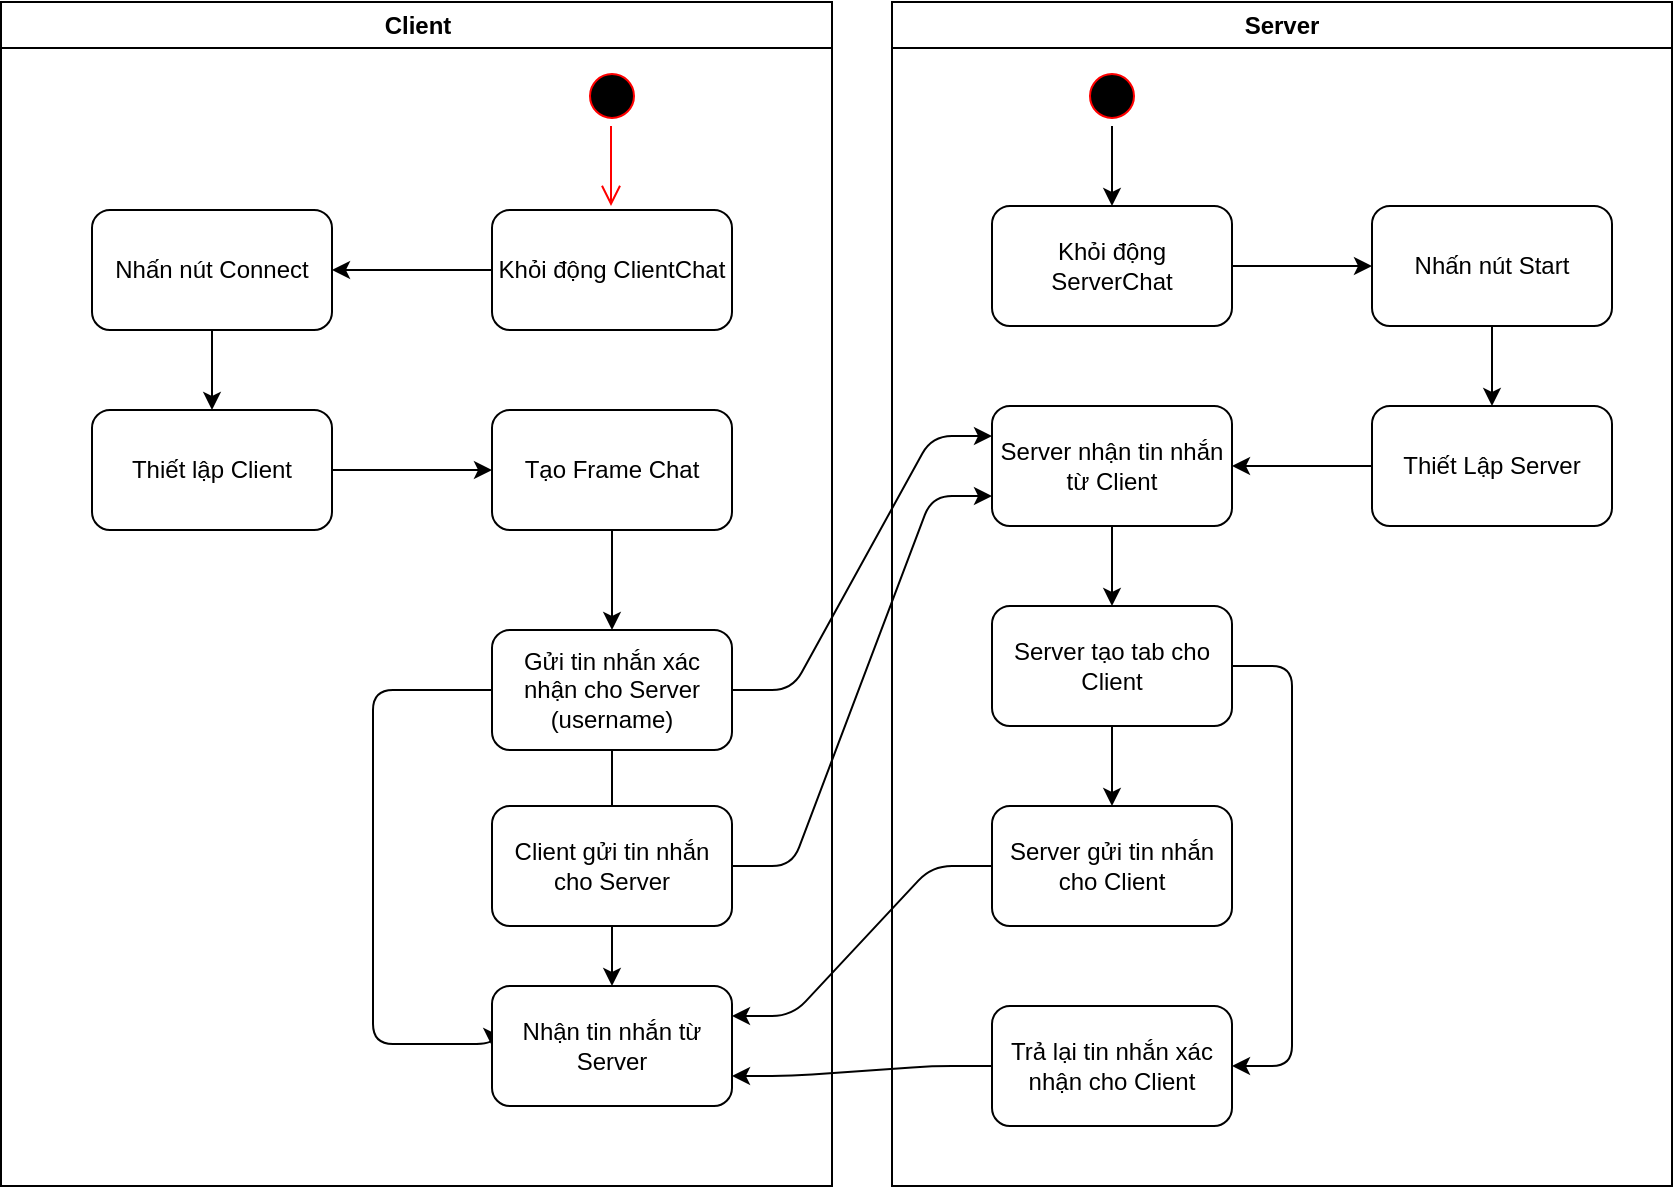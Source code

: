 <mxfile version="13.10.4" type="github">
  <diagram name="Page-1" id="e7e014a7-5840-1c2e-5031-d8a46d1fe8dd">
    <mxGraphModel dx="1021" dy="567" grid="1" gridSize="10" guides="1" tooltips="1" connect="1" arrows="1" fold="1" page="1" pageScale="1" pageWidth="1169" pageHeight="826" background="#ffffff" math="0" shadow="0">
      <root>
        <mxCell id="0" />
        <mxCell id="1" parent="0" />
        <mxCell id="2" value="Client" style="swimlane;whiteSpace=wrap" parent="1" vertex="1">
          <mxGeometry x="164.5" y="128" width="415.5" height="592" as="geometry" />
        </mxCell>
        <mxCell id="TDslEk0qy9hBX85jJfJy-97" style="edgeStyle=orthogonalEdgeStyle;rounded=0;orthogonalLoop=1;jettySize=auto;html=1;entryX=0.5;entryY=0;entryDx=0;entryDy=0;" edge="1" parent="2" source="TDslEk0qy9hBX85jJfJy-47" target="TDslEk0qy9hBX85jJfJy-92">
          <mxGeometry relative="1" as="geometry">
            <mxPoint x="105.66" y="200.53" as="targetPoint" />
          </mxGeometry>
        </mxCell>
        <mxCell id="TDslEk0qy9hBX85jJfJy-47" value="Nhấn nút Connect" style="rounded=1;whiteSpace=wrap;html=1;strokeColor=#000000;" vertex="1" parent="2">
          <mxGeometry x="45.5" y="104" width="120" height="60" as="geometry" />
        </mxCell>
        <mxCell id="TDslEk0qy9hBX85jJfJy-116" style="edgeStyle=orthogonalEdgeStyle;rounded=0;orthogonalLoop=1;jettySize=auto;html=1;entryX=0;entryY=0.5;entryDx=0;entryDy=0;" edge="1" parent="2" source="TDslEk0qy9hBX85jJfJy-92" target="TDslEk0qy9hBX85jJfJy-102">
          <mxGeometry relative="1" as="geometry" />
        </mxCell>
        <mxCell id="TDslEk0qy9hBX85jJfJy-92" value="&lt;span&gt;Thiết lập Client&lt;br&gt;&lt;/span&gt;" style="rounded=1;whiteSpace=wrap;html=1;strokeColor=#000000;" vertex="1" parent="2">
          <mxGeometry x="45.5" y="204" width="120" height="60" as="geometry" />
        </mxCell>
        <mxCell id="5" value="" style="ellipse;shape=startState;fillColor=#000000;strokeColor=#ff0000;" parent="2" vertex="1">
          <mxGeometry x="290.5" y="32" width="30" height="30" as="geometry" />
        </mxCell>
        <mxCell id="6" value="" style="edgeStyle=elbowEdgeStyle;elbow=horizontal;verticalAlign=bottom;endArrow=open;endSize=8;strokeColor=#FF0000;endFill=1;rounded=0" parent="2" source="5" edge="1">
          <mxGeometry x="290.5" y="32" as="geometry">
            <mxPoint x="305" y="102" as="targetPoint" />
          </mxGeometry>
        </mxCell>
        <mxCell id="TDslEk0qy9hBX85jJfJy-115" style="edgeStyle=orthogonalEdgeStyle;rounded=0;orthogonalLoop=1;jettySize=auto;html=1;entryX=1;entryY=0.5;entryDx=0;entryDy=0;" edge="1" parent="2" source="TDslEk0qy9hBX85jJfJy-41" target="TDslEk0qy9hBX85jJfJy-47">
          <mxGeometry relative="1" as="geometry" />
        </mxCell>
        <mxCell id="TDslEk0qy9hBX85jJfJy-41" value="Khỏi động ClientChat" style="rounded=1;whiteSpace=wrap;html=1;" vertex="1" parent="2">
          <mxGeometry x="245.5" y="104" width="120" height="60" as="geometry" />
        </mxCell>
        <mxCell id="TDslEk0qy9hBX85jJfJy-166" style="edgeStyle=orthogonalEdgeStyle;rounded=1;orthogonalLoop=1;jettySize=auto;html=1;entryX=0;entryY=0.5;entryDx=0;entryDy=0;" edge="1" parent="2" source="TDslEk0qy9hBX85jJfJy-100" target="TDslEk0qy9hBX85jJfJy-143">
          <mxGeometry relative="1" as="geometry">
            <Array as="points">
              <mxPoint x="186" y="344" />
              <mxPoint x="186" y="521" />
              <mxPoint x="246" y="521" />
            </Array>
          </mxGeometry>
        </mxCell>
        <mxCell id="TDslEk0qy9hBX85jJfJy-100" value="&lt;span&gt;Gửi tin nhắn xác nhận cho Server&lt;/span&gt;&lt;br&gt;&lt;span&gt;(username)&lt;/span&gt;" style="whiteSpace=wrap;html=1;rounded=1;" vertex="1" parent="2">
          <mxGeometry x="245.5" y="314" width="120" height="60" as="geometry" />
        </mxCell>
        <mxCell id="TDslEk0qy9hBX85jJfJy-106" style="edgeStyle=orthogonalEdgeStyle;rounded=0;orthogonalLoop=1;jettySize=auto;html=1;entryX=0.5;entryY=0;entryDx=0;entryDy=0;" edge="1" parent="2" source="TDslEk0qy9hBX85jJfJy-102" target="TDslEk0qy9hBX85jJfJy-100">
          <mxGeometry relative="1" as="geometry" />
        </mxCell>
        <mxCell id="TDslEk0qy9hBX85jJfJy-102" value="Tạo Frame Chat" style="whiteSpace=wrap;html=1;rounded=1;" vertex="1" parent="2">
          <mxGeometry x="245.5" y="204" width="120" height="60" as="geometry" />
        </mxCell>
        <mxCell id="TDslEk0qy9hBX85jJfJy-143" value="Nhận tin nhắn từ Server" style="whiteSpace=wrap;html=1;rounded=1;" vertex="1" parent="2">
          <mxGeometry x="245.5" y="492" width="120" height="60" as="geometry" />
        </mxCell>
        <mxCell id="TDslEk0qy9hBX85jJfJy-144" value="" style="edgeStyle=orthogonalEdgeStyle;rounded=0;orthogonalLoop=1;jettySize=auto;html=1;" edge="1" parent="2" source="TDslEk0qy9hBX85jJfJy-100" target="TDslEk0qy9hBX85jJfJy-143">
          <mxGeometry relative="1" as="geometry" />
        </mxCell>
        <mxCell id="TDslEk0qy9hBX85jJfJy-150" value="Client gửi tin nhắn cho Server" style="rounded=1;whiteSpace=wrap;html=1;strokeColor=#000000;" vertex="1" parent="2">
          <mxGeometry x="245.5" y="402" width="120" height="60" as="geometry" />
        </mxCell>
        <mxCell id="3" value="Server" style="swimlane;whiteSpace=wrap" parent="1" vertex="1">
          <mxGeometry x="610" y="128" width="390" height="592" as="geometry" />
        </mxCell>
        <mxCell id="TDslEk0qy9hBX85jJfJy-109" style="edgeStyle=orthogonalEdgeStyle;rounded=0;orthogonalLoop=1;jettySize=auto;html=1;entryX=0.5;entryY=0;entryDx=0;entryDy=0;" edge="1" parent="3" source="TDslEk0qy9hBX85jJfJy-43" target="TDslEk0qy9hBX85jJfJy-45">
          <mxGeometry relative="1" as="geometry" />
        </mxCell>
        <mxCell id="TDslEk0qy9hBX85jJfJy-43" value="" style="ellipse;shape=startState;fillColor=#000000;strokeColor=#ff0000;" vertex="1" parent="3">
          <mxGeometry x="95" y="32" width="30" height="30" as="geometry" />
        </mxCell>
        <mxCell id="TDslEk0qy9hBX85jJfJy-113" style="edgeStyle=orthogonalEdgeStyle;rounded=0;orthogonalLoop=1;jettySize=auto;html=1;entryX=0;entryY=0.5;entryDx=0;entryDy=0;" edge="1" parent="3" source="TDslEk0qy9hBX85jJfJy-45" target="TDslEk0qy9hBX85jJfJy-48">
          <mxGeometry relative="1" as="geometry" />
        </mxCell>
        <mxCell id="TDslEk0qy9hBX85jJfJy-45" value="Khỏi động ServerChat" style="rounded=1;whiteSpace=wrap;html=1;" vertex="1" parent="3">
          <mxGeometry x="50" y="102" width="120" height="60" as="geometry" />
        </mxCell>
        <mxCell id="TDslEk0qy9hBX85jJfJy-111" style="edgeStyle=orthogonalEdgeStyle;rounded=0;orthogonalLoop=1;jettySize=auto;html=1;entryX=0.5;entryY=0;entryDx=0;entryDy=0;" edge="1" parent="3" source="TDslEk0qy9hBX85jJfJy-48" target="TDslEk0qy9hBX85jJfJy-50">
          <mxGeometry relative="1" as="geometry" />
        </mxCell>
        <mxCell id="TDslEk0qy9hBX85jJfJy-48" value="Nhấn nút Start" style="rounded=1;whiteSpace=wrap;html=1;strokeColor=#000000;" vertex="1" parent="3">
          <mxGeometry x="240" y="102" width="120" height="60" as="geometry" />
        </mxCell>
        <mxCell id="TDslEk0qy9hBX85jJfJy-157" style="edgeStyle=orthogonalEdgeStyle;rounded=0;orthogonalLoop=1;jettySize=auto;html=1;entryX=1;entryY=0.5;entryDx=0;entryDy=0;" edge="1" parent="3" source="TDslEk0qy9hBX85jJfJy-50" target="TDslEk0qy9hBX85jJfJy-98">
          <mxGeometry relative="1" as="geometry" />
        </mxCell>
        <mxCell id="TDslEk0qy9hBX85jJfJy-50" value="Thiết Lập Server" style="rounded=1;whiteSpace=wrap;html=1;strokeColor=#000000;" vertex="1" parent="3">
          <mxGeometry x="240" y="202" width="120" height="60" as="geometry" />
        </mxCell>
        <mxCell id="TDslEk0qy9hBX85jJfJy-158" style="edgeStyle=orthogonalEdgeStyle;rounded=0;orthogonalLoop=1;jettySize=auto;html=1;entryX=0.5;entryY=0;entryDx=0;entryDy=0;" edge="1" parent="3" source="TDslEk0qy9hBX85jJfJy-98" target="TDslEk0qy9hBX85jJfJy-152">
          <mxGeometry relative="1" as="geometry" />
        </mxCell>
        <mxCell id="TDslEk0qy9hBX85jJfJy-98" value="Server nhận tin nhắn từ Client" style="rounded=1;whiteSpace=wrap;html=1;strokeColor=#000000;" vertex="1" parent="3">
          <mxGeometry x="50" y="202" width="120" height="60" as="geometry" />
        </mxCell>
        <mxCell id="TDslEk0qy9hBX85jJfJy-141" value="Trả lại tin nhắn xác nhận cho Client" style="rounded=1;whiteSpace=wrap;html=1;strokeColor=#000000;" vertex="1" parent="3">
          <mxGeometry x="50" y="502" width="120" height="60" as="geometry" />
        </mxCell>
        <mxCell id="TDslEk0qy9hBX85jJfJy-165" style="edgeStyle=entityRelationEdgeStyle;rounded=1;orthogonalLoop=1;jettySize=auto;html=1;entryX=1;entryY=0.5;entryDx=0;entryDy=0;" edge="1" parent="3" source="TDslEk0qy9hBX85jJfJy-152" target="TDslEk0qy9hBX85jJfJy-141">
          <mxGeometry relative="1" as="geometry" />
        </mxCell>
        <mxCell id="TDslEk0qy9hBX85jJfJy-152" value="Server tạo tab cho Client" style="whiteSpace=wrap;html=1;rounded=1;" vertex="1" parent="3">
          <mxGeometry x="50" y="302" width="120" height="60" as="geometry" />
        </mxCell>
        <mxCell id="TDslEk0qy9hBX85jJfJy-160" value="Server gửi tin nhắn cho Client" style="whiteSpace=wrap;html=1;rounded=1;" vertex="1" parent="3">
          <mxGeometry x="50" y="402" width="120" height="60" as="geometry" />
        </mxCell>
        <mxCell id="TDslEk0qy9hBX85jJfJy-161" value="" style="edgeStyle=orthogonalEdgeStyle;rounded=0;orthogonalLoop=1;jettySize=auto;html=1;" edge="1" parent="3" source="TDslEk0qy9hBX85jJfJy-152" target="TDslEk0qy9hBX85jJfJy-160">
          <mxGeometry relative="1" as="geometry" />
        </mxCell>
        <mxCell id="TDslEk0qy9hBX85jJfJy-155" style="edgeStyle=entityRelationEdgeStyle;orthogonalLoop=1;jettySize=auto;html=1;entryX=0;entryY=0.25;entryDx=0;entryDy=0;rounded=1;" edge="1" parent="1" source="TDslEk0qy9hBX85jJfJy-100" target="TDslEk0qy9hBX85jJfJy-98">
          <mxGeometry relative="1" as="geometry" />
        </mxCell>
        <mxCell id="TDslEk0qy9hBX85jJfJy-163" style="edgeStyle=entityRelationEdgeStyle;orthogonalLoop=1;jettySize=auto;html=1;entryX=0;entryY=0.75;entryDx=0;entryDy=0;rounded=1;" edge="1" parent="1" source="TDslEk0qy9hBX85jJfJy-150" target="TDslEk0qy9hBX85jJfJy-98">
          <mxGeometry relative="1" as="geometry" />
        </mxCell>
        <mxCell id="TDslEk0qy9hBX85jJfJy-164" style="edgeStyle=entityRelationEdgeStyle;rounded=1;orthogonalLoop=1;jettySize=auto;html=1;entryX=1;entryY=0.25;entryDx=0;entryDy=0;" edge="1" parent="1" source="TDslEk0qy9hBX85jJfJy-160" target="TDslEk0qy9hBX85jJfJy-143">
          <mxGeometry relative="1" as="geometry" />
        </mxCell>
        <mxCell id="TDslEk0qy9hBX85jJfJy-167" style="edgeStyle=entityRelationEdgeStyle;rounded=1;orthogonalLoop=1;jettySize=auto;html=1;entryX=1;entryY=0.75;entryDx=0;entryDy=0;" edge="1" parent="1" source="TDslEk0qy9hBX85jJfJy-141" target="TDslEk0qy9hBX85jJfJy-143">
          <mxGeometry relative="1" as="geometry" />
        </mxCell>
      </root>
    </mxGraphModel>
  </diagram>
</mxfile>
